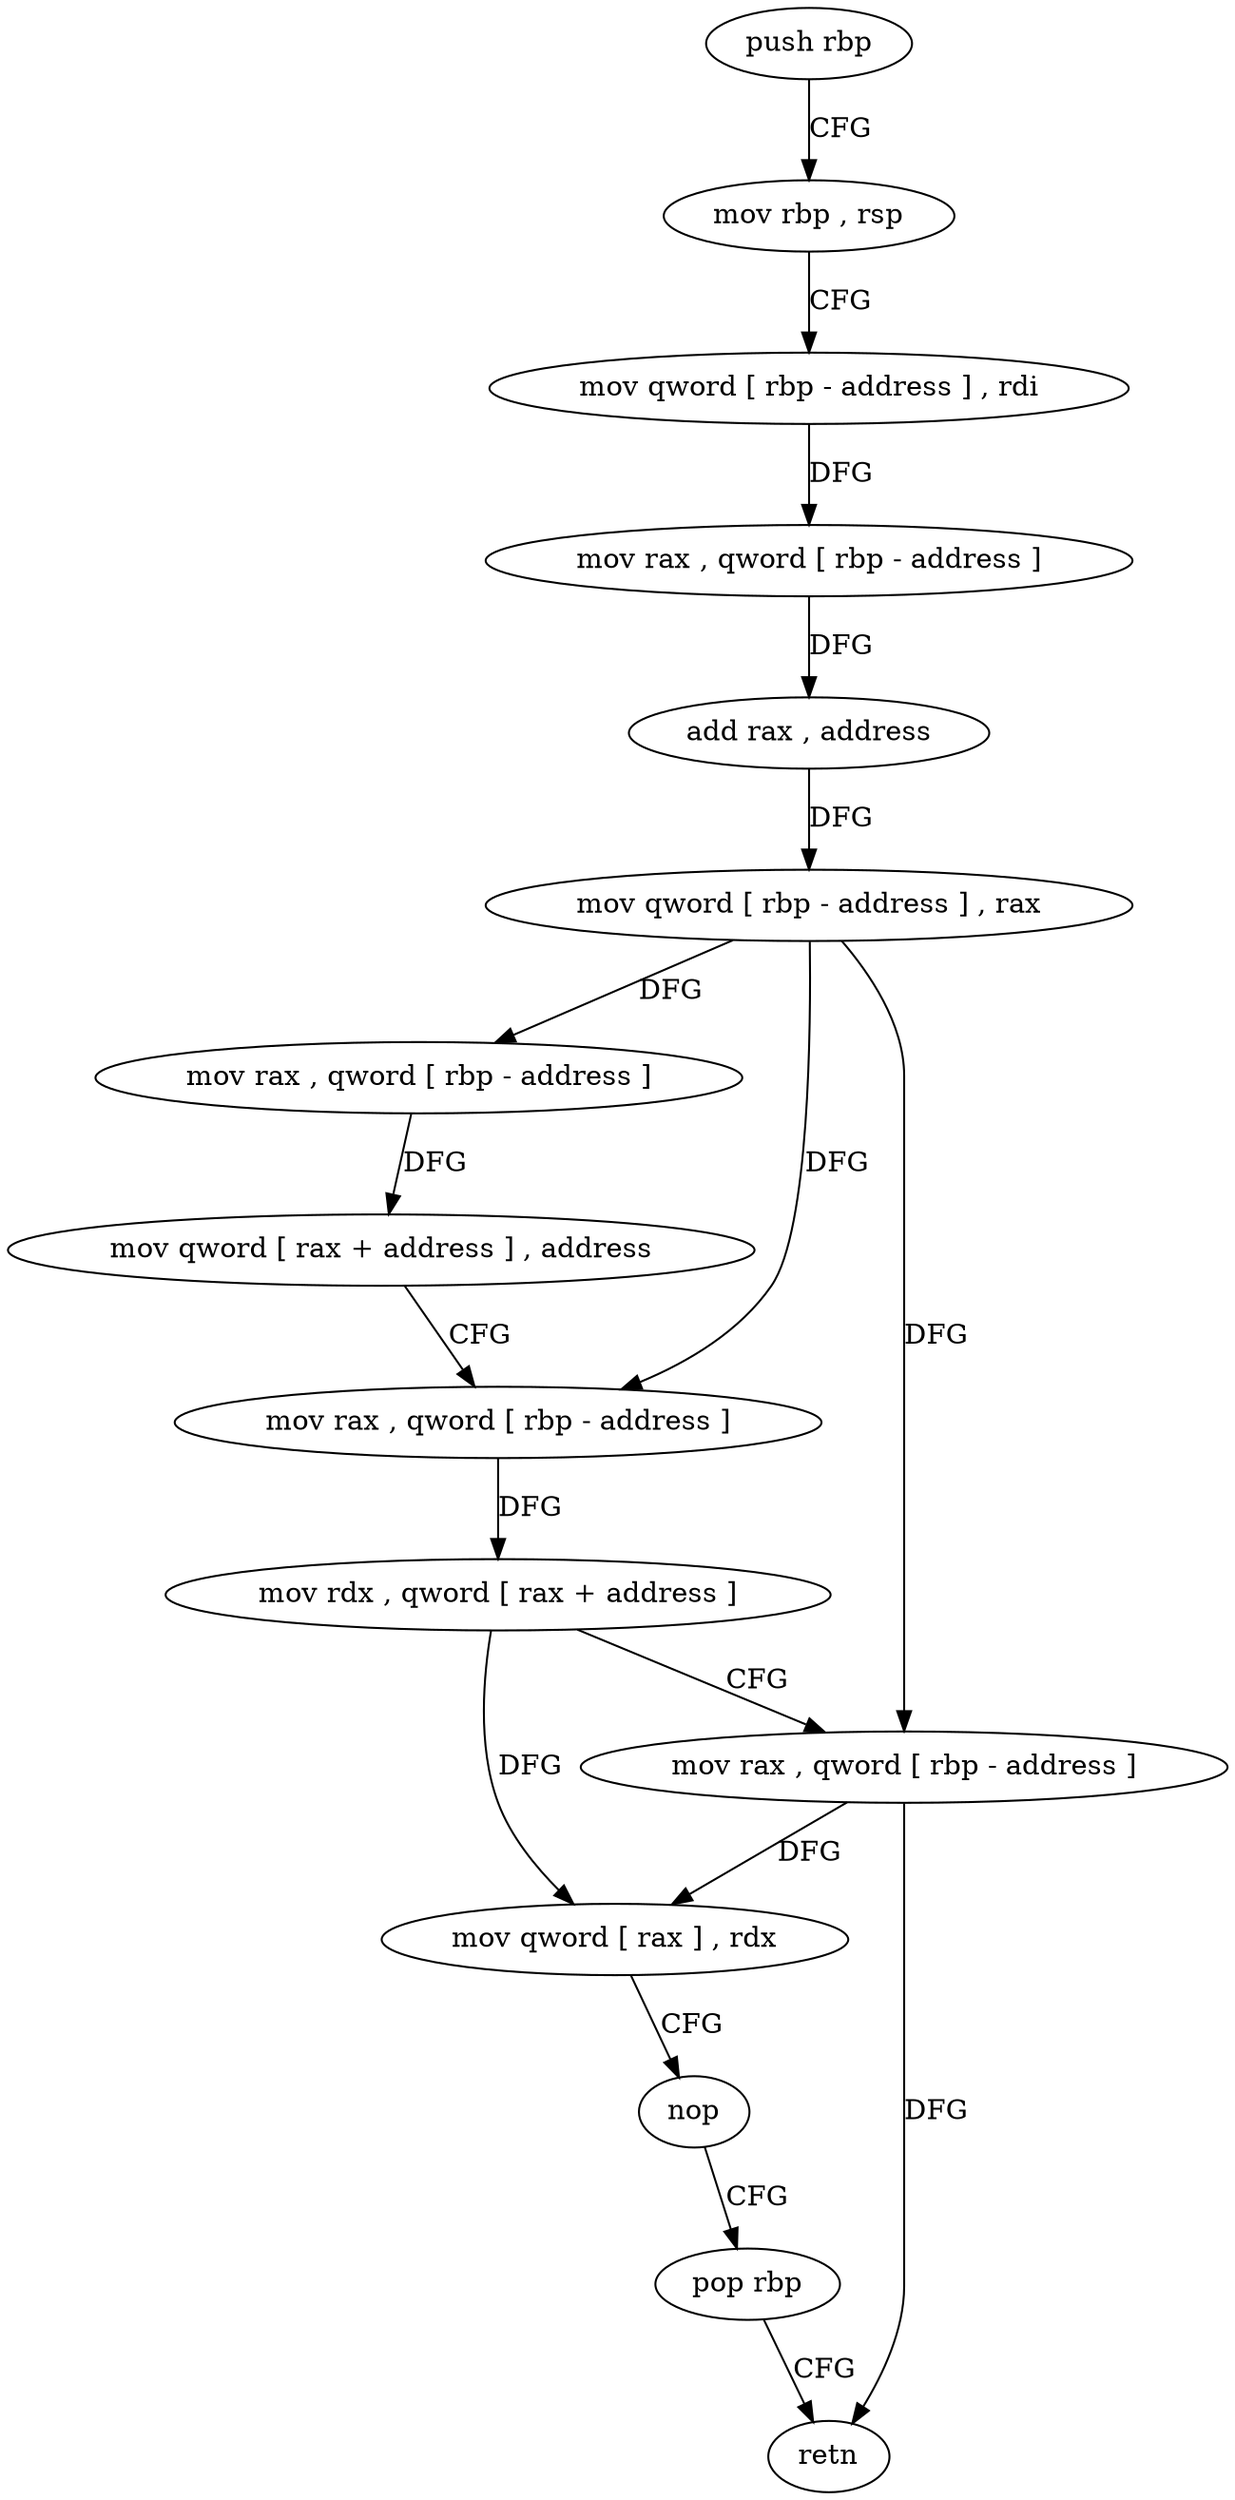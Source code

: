 digraph "func" {
"4234859" [label = "push rbp" ]
"4234860" [label = "mov rbp , rsp" ]
"4234863" [label = "mov qword [ rbp - address ] , rdi" ]
"4234867" [label = "mov rax , qword [ rbp - address ]" ]
"4234871" [label = "add rax , address" ]
"4234877" [label = "mov qword [ rbp - address ] , rax" ]
"4234881" [label = "mov rax , qword [ rbp - address ]" ]
"4234885" [label = "mov qword [ rax + address ] , address" ]
"4234893" [label = "mov rax , qword [ rbp - address ]" ]
"4234897" [label = "mov rdx , qword [ rax + address ]" ]
"4234901" [label = "mov rax , qword [ rbp - address ]" ]
"4234905" [label = "mov qword [ rax ] , rdx" ]
"4234908" [label = "nop" ]
"4234909" [label = "pop rbp" ]
"4234910" [label = "retn" ]
"4234859" -> "4234860" [ label = "CFG" ]
"4234860" -> "4234863" [ label = "CFG" ]
"4234863" -> "4234867" [ label = "DFG" ]
"4234867" -> "4234871" [ label = "DFG" ]
"4234871" -> "4234877" [ label = "DFG" ]
"4234877" -> "4234881" [ label = "DFG" ]
"4234877" -> "4234893" [ label = "DFG" ]
"4234877" -> "4234901" [ label = "DFG" ]
"4234881" -> "4234885" [ label = "DFG" ]
"4234885" -> "4234893" [ label = "CFG" ]
"4234893" -> "4234897" [ label = "DFG" ]
"4234897" -> "4234901" [ label = "CFG" ]
"4234897" -> "4234905" [ label = "DFG" ]
"4234901" -> "4234905" [ label = "DFG" ]
"4234901" -> "4234910" [ label = "DFG" ]
"4234905" -> "4234908" [ label = "CFG" ]
"4234908" -> "4234909" [ label = "CFG" ]
"4234909" -> "4234910" [ label = "CFG" ]
}
